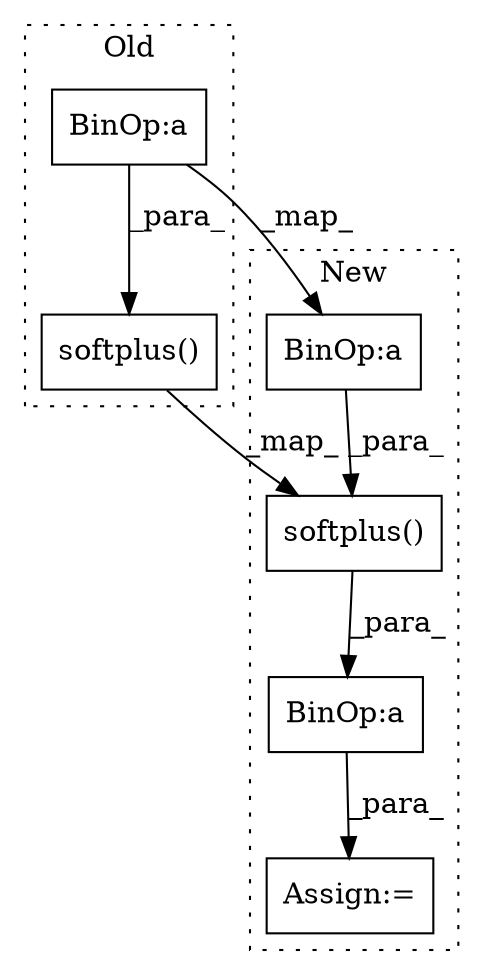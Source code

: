 digraph G {
subgraph cluster0 {
1 [label="softplus()" a="75" s="2574,2591" l="11,1" shape="box"];
5 [label="BinOp:a" a="82" s="2588" l="1" shape="box"];
label = "Old";
style="dotted";
}
subgraph cluster1 {
2 [label="softplus()" a="75" s="2176,2193" l="11,1" shape="box"];
3 [label="BinOp:a" a="82" s="2305" l="3" shape="box"];
4 [label="BinOp:a" a="82" s="2190" l="1" shape="box"];
6 [label="Assign:=" a="68" s="2293" l="3" shape="box"];
label = "New";
style="dotted";
}
1 -> 2 [label="_map_"];
2 -> 3 [label="_para_"];
3 -> 6 [label="_para_"];
4 -> 2 [label="_para_"];
5 -> 1 [label="_para_"];
5 -> 4 [label="_map_"];
}